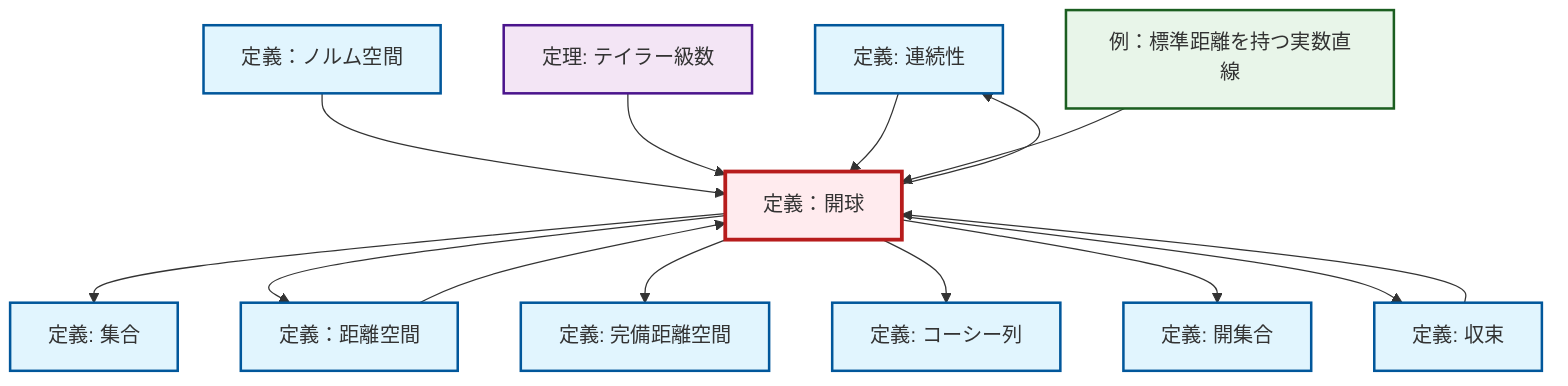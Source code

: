 graph TD
    classDef definition fill:#e1f5fe,stroke:#01579b,stroke-width:2px
    classDef theorem fill:#f3e5f5,stroke:#4a148c,stroke-width:2px
    classDef axiom fill:#fff3e0,stroke:#e65100,stroke-width:2px
    classDef example fill:#e8f5e9,stroke:#1b5e20,stroke-width:2px
    classDef current fill:#ffebee,stroke:#b71c1c,stroke-width:3px
    def-continuity["定義: 連続性"]:::definition
    def-open-ball["定義：開球"]:::definition
    def-cauchy-sequence["定義: コーシー列"]:::definition
    def-convergence["定義: 収束"]:::definition
    def-metric-space["定義：距離空間"]:::definition
    thm-taylor-series["定理: テイラー級数"]:::theorem
    def-set["定義: 集合"]:::definition
    def-complete-metric-space["定義: 完備距離空間"]:::definition
    ex-real-line-metric["例：標準距離を持つ実数直線"]:::example
    def-normed-vector-space["定義：ノルム空間"]:::definition
    def-open-set["定義: 開集合"]:::definition
    def-open-ball --> def-set
    def-normed-vector-space --> def-open-ball
    def-open-ball --> def-metric-space
    def-metric-space --> def-open-ball
    def-open-ball --> def-continuity
    thm-taylor-series --> def-open-ball
    def-open-ball --> def-complete-metric-space
    def-open-ball --> def-cauchy-sequence
    def-open-ball --> def-open-set
    def-convergence --> def-open-ball
    def-continuity --> def-open-ball
    ex-real-line-metric --> def-open-ball
    def-open-ball --> def-convergence
    class def-open-ball current